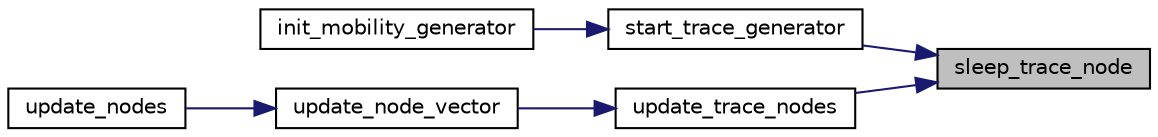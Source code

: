 digraph "sleep_trace_node"
{
 // LATEX_PDF_SIZE
  edge [fontname="Helvetica",fontsize="10",labelfontname="Helvetica",labelfontsize="10"];
  node [fontname="Helvetica",fontsize="10",shape=record];
  rankdir="RL";
  Node1 [label="sleep_trace_node",height=0.2,width=0.4,color="black", fillcolor="grey75", style="filled", fontcolor="black",tooltip=" "];
  Node1 -> Node2 [dir="back",color="midnightblue",fontsize="10",style="solid",fontname="Helvetica"];
  Node2 [label="start_trace_generator",height=0.2,width=0.4,color="black", fillcolor="white", style="filled",URL="$trace_8h.html#a4defec3e73acf83d808fe6b7c906dbcb",tooltip=" "];
  Node2 -> Node3 [dir="back",color="midnightblue",fontsize="10",style="solid",fontname="Helvetica"];
  Node3 [label="init_mobility_generator",height=0.2,width=0.4,color="black", fillcolor="white", style="filled",URL="$omg_8h.html#a118a966b6f480158dc1f780fc33b2175",tooltip=" "];
  Node1 -> Node4 [dir="back",color="midnightblue",fontsize="10",style="solid",fontname="Helvetica"];
  Node4 [label="update_trace_nodes",height=0.2,width=0.4,color="black", fillcolor="white", style="filled",URL="$trace_8h.html#a5952e43a233d4ea8e29bc63d52f924fa",tooltip=" "];
  Node4 -> Node5 [dir="back",color="midnightblue",fontsize="10",style="solid",fontname="Helvetica"];
  Node5 [label="update_node_vector",height=0.2,width=0.4,color="black", fillcolor="white", style="filled",URL="$omg_8c.html#af1eb82f7c88405592c1dfe8cadacbd86",tooltip="According to the mobility type, call the corresponding update function."];
  Node5 -> Node6 [dir="back",color="midnightblue",fontsize="10",style="solid",fontname="Helvetica"];
  Node6 [label="update_nodes",height=0.2,width=0.4,color="black", fillcolor="white", style="filled",URL="$omg_8h.html#ade4b5666fb98a0096c693f1f956488e0",tooltip="Update the positions of all the nodes, i.e all the non empty Node_Vectors. It calls update_node_vecto..."];
}
